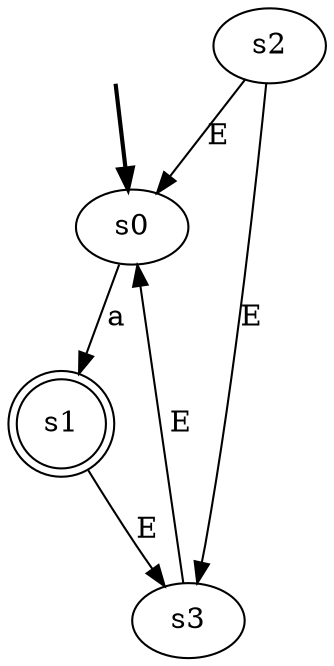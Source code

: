 digraph{
fake [style=invisible]
fake -> s0 [style=bold]

s2 [root = true]

s1 [shape=doublecircle]
s2
s3

s0 -> s1 [label="a"] 
s1 -> s3 [label="E"] 
s2 -> s0 [label="E"] 
s2 -> s3 [label="E"] 
s3 -> s0 [label="E"] 

}